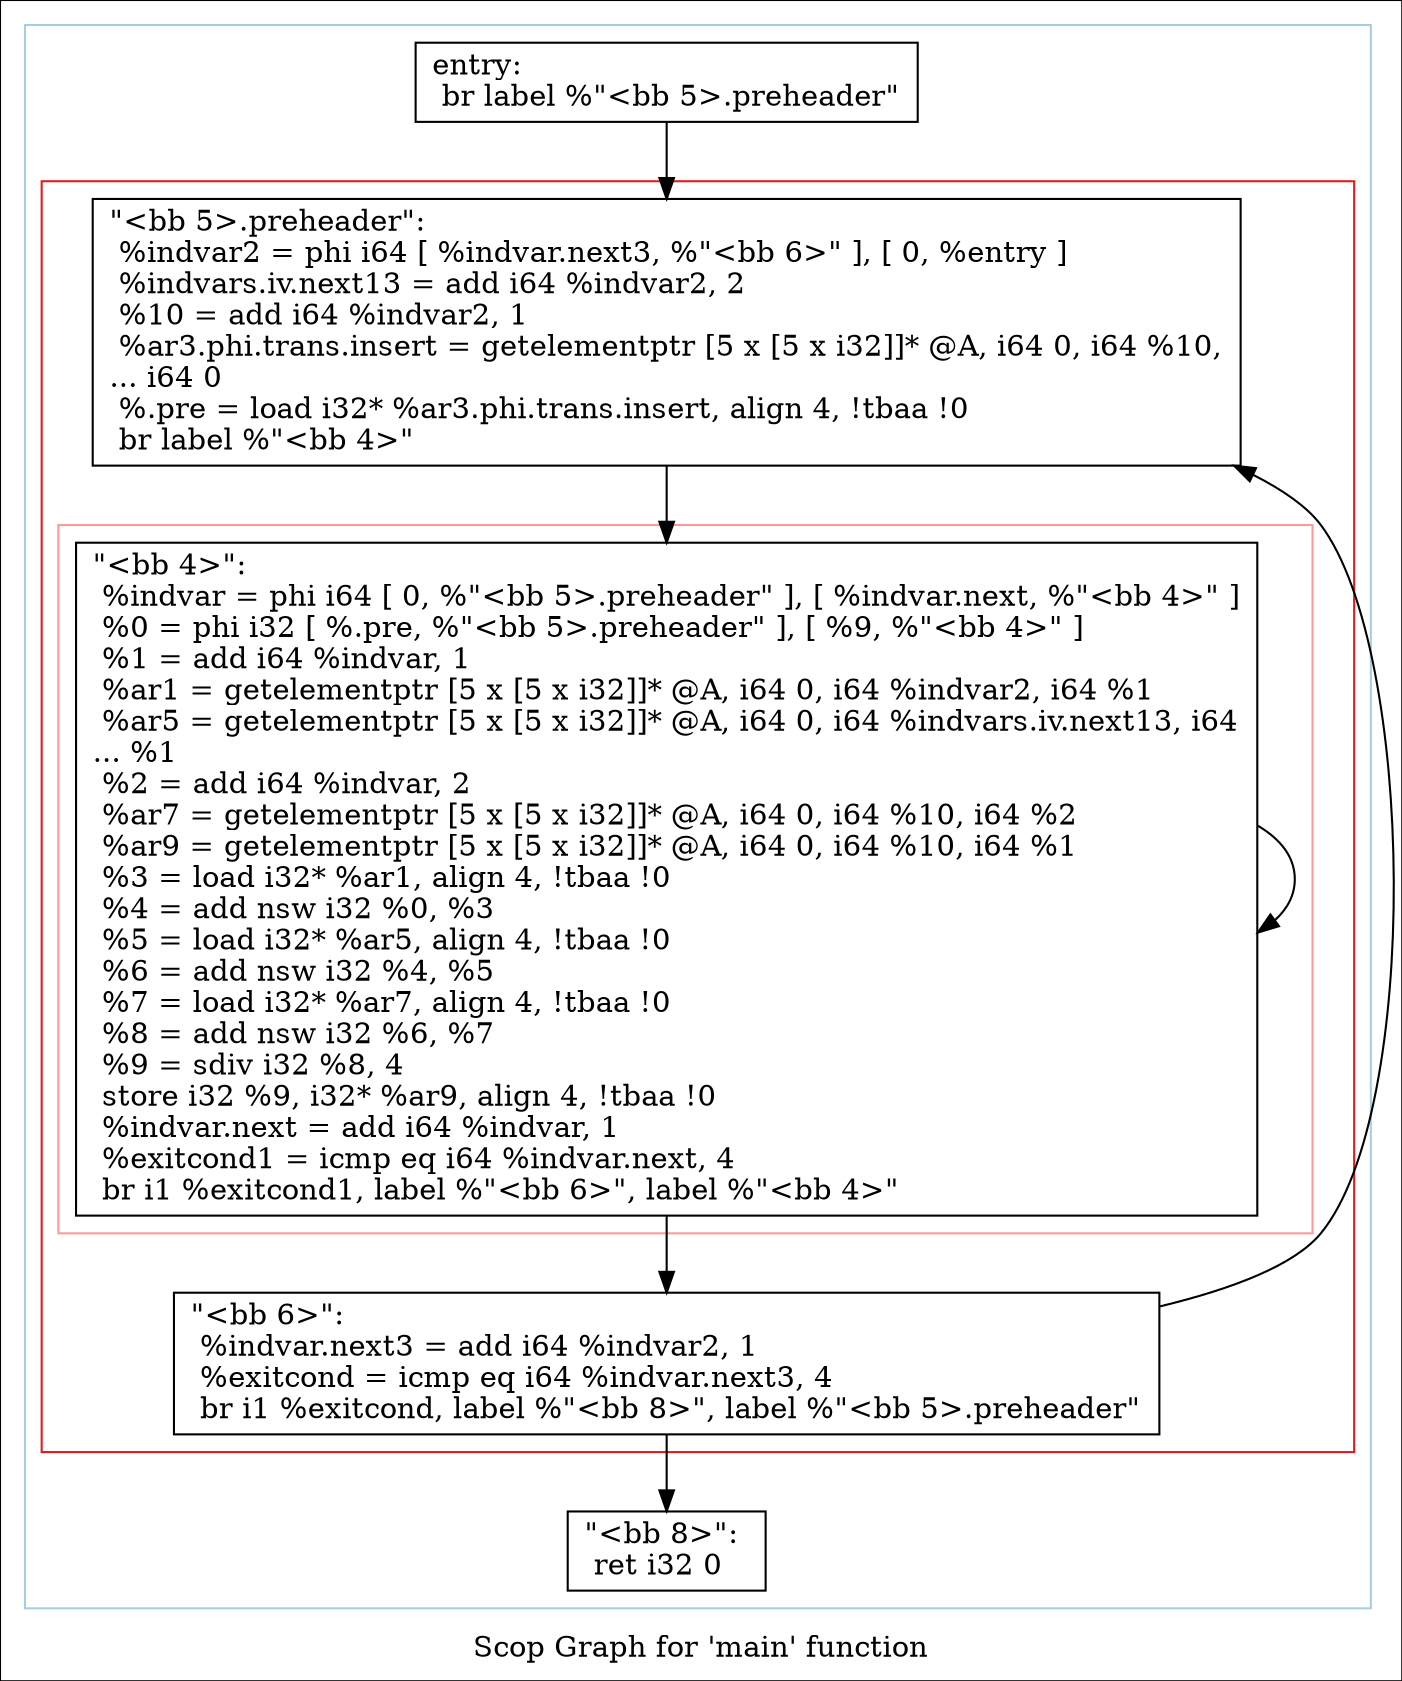 digraph "Scop Graph for 'main' function" {
	label="Scop Graph for 'main' function";

	Node0xa24350 [shape=record,label="{entry:\l  br label %\"\<bb 5\>.preheader\"\l}"];
	Node0xa24350 -> Node0xa27dc0;
	Node0xa27dc0 [shape=record,label="{\"\<bb 5\>.preheader\":                               \l  %indvar2 = phi i64 [ %indvar.next3, %\"\<bb 6\>\" ], [ 0, %entry ]\l  %indvars.iv.next13 = add i64 %indvar2, 2\l  %10 = add i64 %indvar2, 1\l  %ar3.phi.trans.insert = getelementptr [5 x [5 x i32]]* @A, i64 0, i64 %10,\l... i64 0\l  %.pre = load i32* %ar3.phi.trans.insert, align 4, !tbaa !0\l  br label %\"\<bb 4\>\"\l}"];
	Node0xa27dc0 -> Node0xa24320;
	Node0xa24320 [shape=record,label="{\"\<bb 4\>\":                                         \l  %indvar = phi i64 [ 0, %\"\<bb 5\>.preheader\" ], [ %indvar.next, %\"\<bb 4\>\" ]\l  %0 = phi i32 [ %.pre, %\"\<bb 5\>.preheader\" ], [ %9, %\"\<bb 4\>\" ]\l  %1 = add i64 %indvar, 1\l  %ar1 = getelementptr [5 x [5 x i32]]* @A, i64 0, i64 %indvar2, i64 %1\l  %ar5 = getelementptr [5 x [5 x i32]]* @A, i64 0, i64 %indvars.iv.next13, i64\l... %1\l  %2 = add i64 %indvar, 2\l  %ar7 = getelementptr [5 x [5 x i32]]* @A, i64 0, i64 %10, i64 %2\l  %ar9 = getelementptr [5 x [5 x i32]]* @A, i64 0, i64 %10, i64 %1\l  %3 = load i32* %ar1, align 4, !tbaa !0\l  %4 = add nsw i32 %0, %3\l  %5 = load i32* %ar5, align 4, !tbaa !0\l  %6 = add nsw i32 %4, %5\l  %7 = load i32* %ar7, align 4, !tbaa !0\l  %8 = add nsw i32 %6, %7\l  %9 = sdiv i32 %8, 4\l  store i32 %9, i32* %ar9, align 4, !tbaa !0\l  %indvar.next = add i64 %indvar, 1\l  %exitcond1 = icmp eq i64 %indvar.next, 4\l  br i1 %exitcond1, label %\"\<bb 6\>\", label %\"\<bb 4\>\"\l}"];
	Node0xa24320 -> Node0xa27d90;
	Node0xa24320 -> Node0xa24320[constraint=false];
	Node0xa27d90 [shape=record,label="{\"\<bb 6\>\":                                         \l  %indvar.next3 = add i64 %indvar2, 1\l  %exitcond = icmp eq i64 %indvar.next3, 4\l  br i1 %exitcond, label %\"\<bb 8\>\", label %\"\<bb 5\>.preheader\"\l}"];
	Node0xa27d90 -> Node0xa24600;
	Node0xa27d90 -> Node0xa27dc0[constraint=false];
	Node0xa24600 [shape=record,label="{\"\<bb 8\>\":                                         \l  ret i32 0\l}"];
	colorscheme = "paired12"
        subgraph cluster_0xa23c20 {
          label = "";
          style = solid;
          color = 1
          subgraph cluster_0xa24690 {
            label = "";
            style = solid;
            color = 6
            subgraph cluster_0xa23df0 {
              label = "";
              style = solid;
              color = 5
              Node0xa24320;
            }
            Node0xa27dc0;
            Node0xa27d90;
          }
          Node0xa24350;
          Node0xa24600;
        }
}
